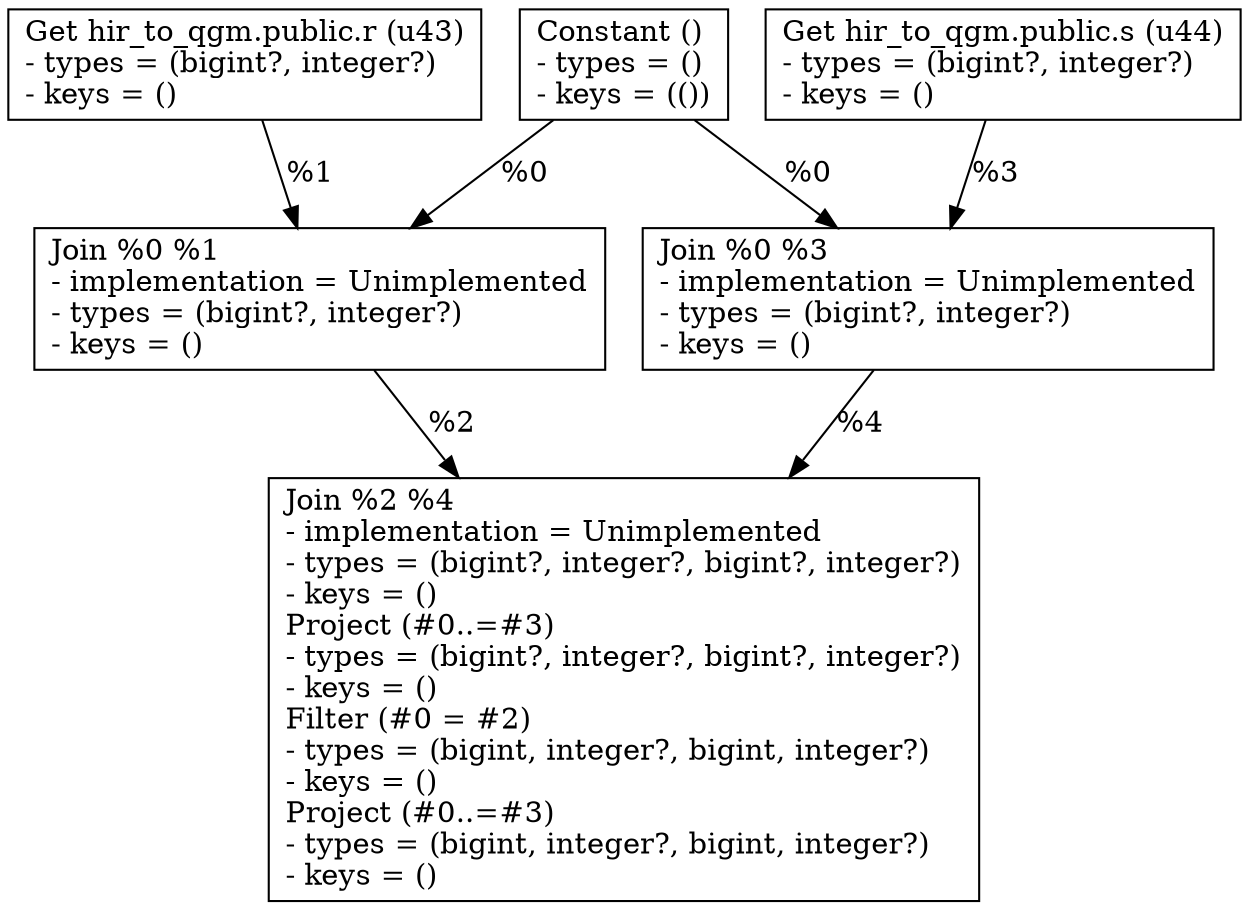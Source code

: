 digraph G {
    node0 [shape = record, label="Constant ()\l- types = ()\l- keys = (())\l"]
    node1 [shape = record, label="Get hir_to_qgm.public.r (u43)\l- types = (bigint?, integer?)\l- keys = ()\l"]
    node2 [shape = record, label="Join %0 %1\l- implementation = Unimplemented\l- types = (bigint?, integer?)\l- keys = ()\l"]
    node3 [shape = record, label="Get hir_to_qgm.public.s (u44)\l- types = (bigint?, integer?)\l- keys = ()\l"]
    node4 [shape = record, label="Join %0 %3\l- implementation = Unimplemented\l- types = (bigint?, integer?)\l- keys = ()\l"]
    node5 [shape = record, label="Join %2 %4\l- implementation = Unimplemented\l- types = (bigint?, integer?, bigint?, integer?)\l- keys = ()\lProject (#0..=#3)\l- types = (bigint?, integer?, bigint?, integer?)\l- keys = ()\lFilter (#0 = #2)\l- types = (bigint, integer?, bigint, integer?)\l- keys = ()\lProject (#0..=#3)\l- types = (bigint, integer?, bigint, integer?)\l- keys = ()\l"]
    node3 -> node4 [label = "%3\l"]
    node1 -> node2 [label = "%1\l"]
    node0 -> node4 [label = "%0\l"]
    node2 -> node5 [label = "%2\l"]
    node4 -> node5 [label = "%4\l"]
    node0 -> node2 [label = "%0\l"]
}
